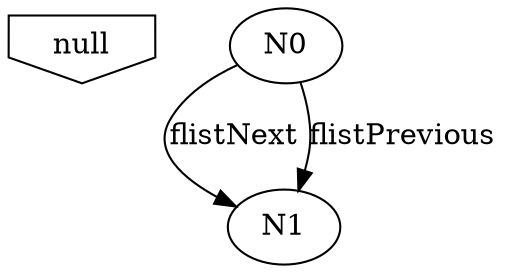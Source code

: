 digraph s3 {
	nodesep=.5; ordering=out;
	null [ shape = invhouse ];
	N0->N1 	[ label = flistNext ];
	N0->N1 	[ label = flistPrevious ];
}
